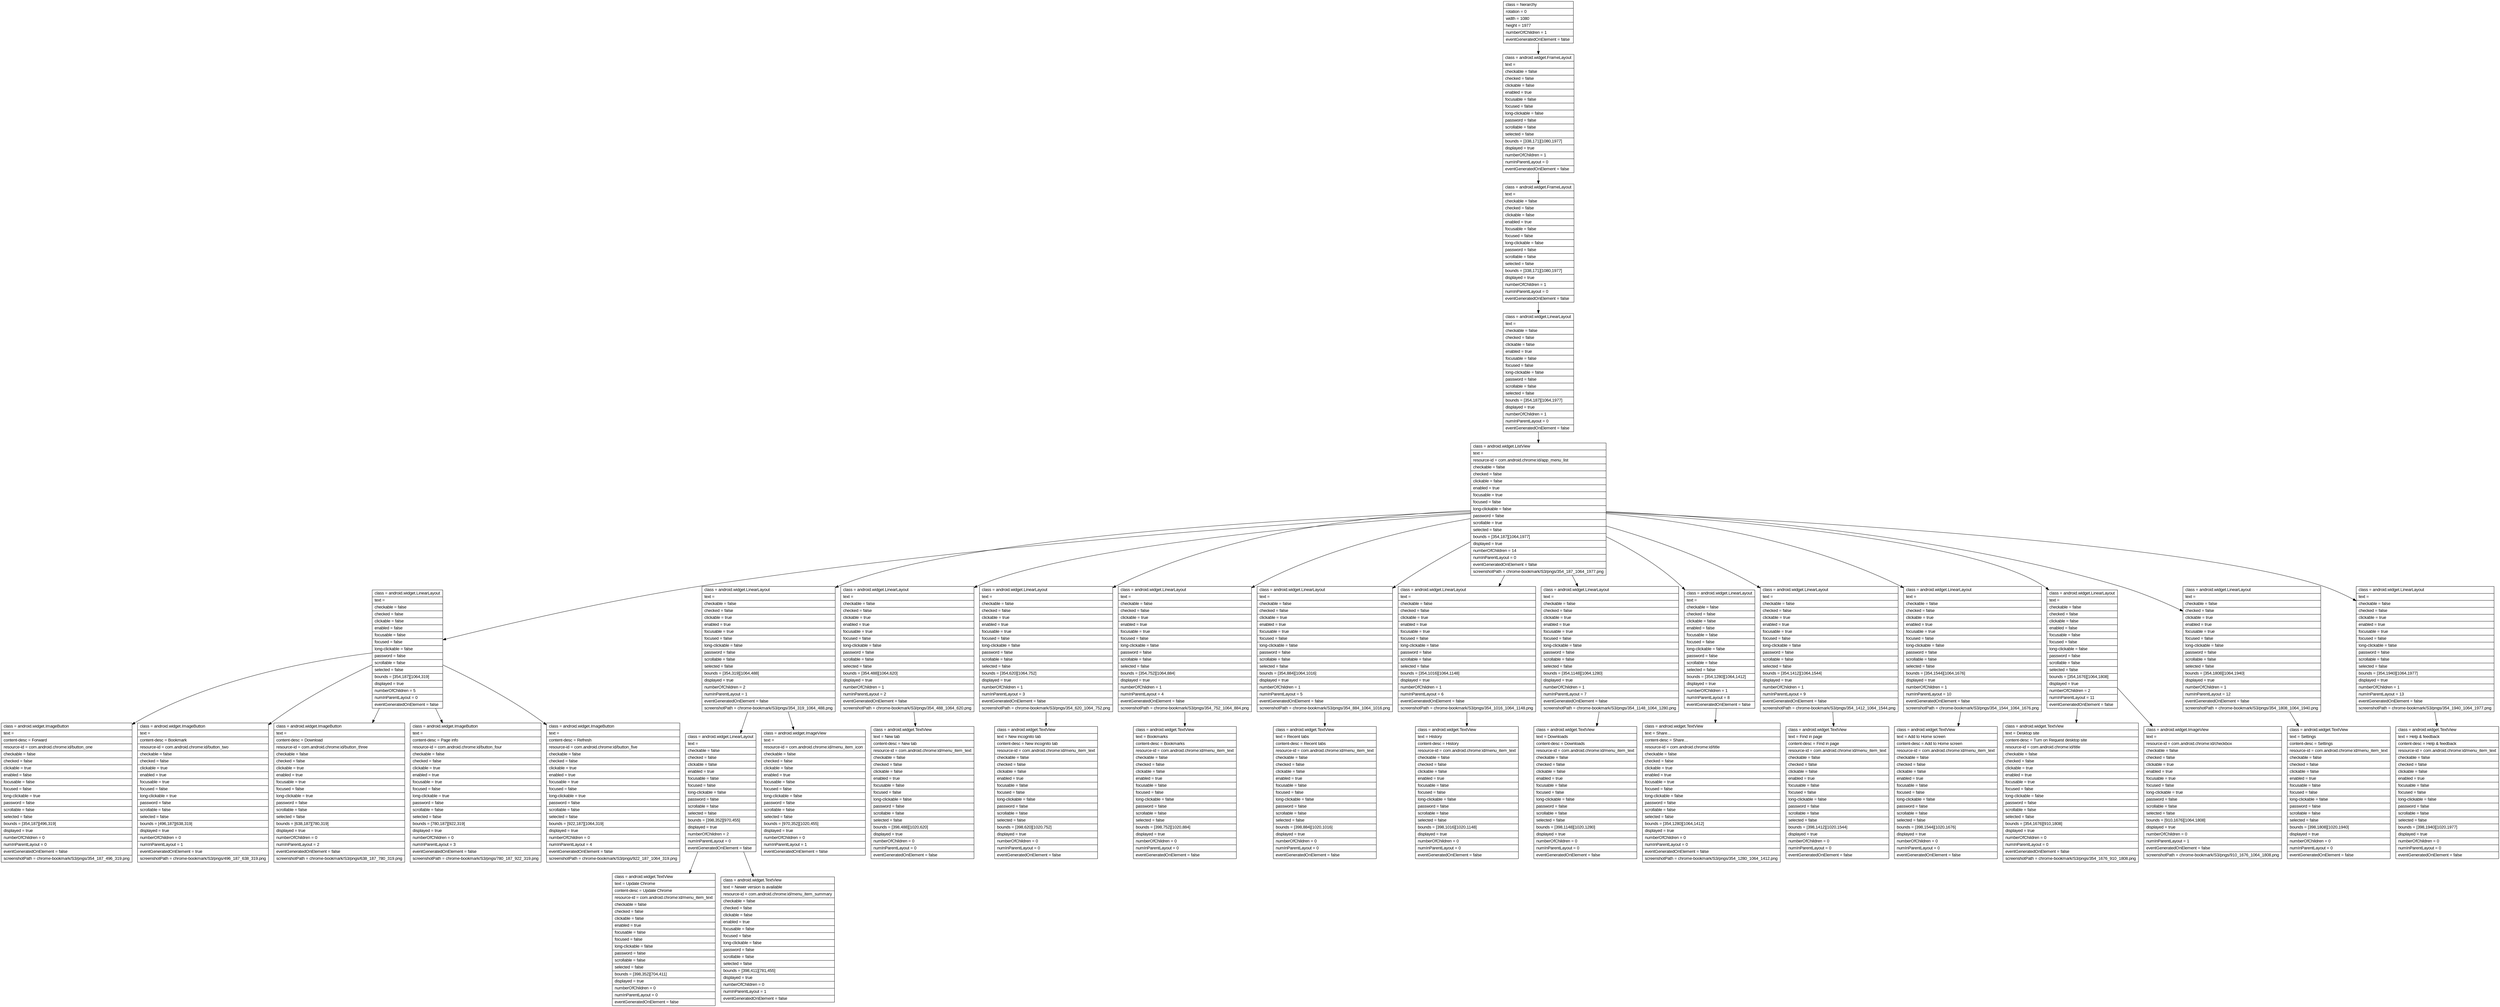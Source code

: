 digraph Layout {

	node [shape=record fontname=Arial];

	0	[label="{class = hierarchy\l|rotation = 0\l|width = 1080\l|height = 1977\l|numberOfChildren = 1\l|eventGeneratedOnElement = false \l}"]
	1	[label="{class = android.widget.FrameLayout\l|text = \l|checkable = false\l|checked = false\l|clickable = false\l|enabled = true\l|focusable = false\l|focused = false\l|long-clickable = false\l|password = false\l|scrollable = false\l|selected = false\l|bounds = [338,171][1080,1977]\l|displayed = true\l|numberOfChildren = 1\l|numInParentLayout = 0\l|eventGeneratedOnElement = false \l}"]
	2	[label="{class = android.widget.FrameLayout\l|text = \l|checkable = false\l|checked = false\l|clickable = false\l|enabled = true\l|focusable = false\l|focused = false\l|long-clickable = false\l|password = false\l|scrollable = false\l|selected = false\l|bounds = [338,171][1080,1977]\l|displayed = true\l|numberOfChildren = 1\l|numInParentLayout = 0\l|eventGeneratedOnElement = false \l}"]
	3	[label="{class = android.widget.LinearLayout\l|text = \l|checkable = false\l|checked = false\l|clickable = false\l|enabled = true\l|focusable = false\l|focused = false\l|long-clickable = false\l|password = false\l|scrollable = false\l|selected = false\l|bounds = [354,187][1064,1977]\l|displayed = true\l|numberOfChildren = 1\l|numInParentLayout = 0\l|eventGeneratedOnElement = false \l}"]
	4	[label="{class = android.widget.ListView\l|text = \l|resource-id = com.android.chrome:id/app_menu_list\l|checkable = false\l|checked = false\l|clickable = false\l|enabled = true\l|focusable = true\l|focused = false\l|long-clickable = false\l|password = false\l|scrollable = true\l|selected = false\l|bounds = [354,187][1064,1977]\l|displayed = true\l|numberOfChildren = 14\l|numInParentLayout = 0\l|eventGeneratedOnElement = false \l|screenshotPath = chrome-bookmark/S3/pngs/354_187_1064_1977.png\l}"]
	5	[label="{class = android.widget.LinearLayout\l|text = \l|checkable = false\l|checked = false\l|clickable = false\l|enabled = false\l|focusable = false\l|focused = false\l|long-clickable = false\l|password = false\l|scrollable = false\l|selected = false\l|bounds = [354,187][1064,319]\l|displayed = true\l|numberOfChildren = 5\l|numInParentLayout = 0\l|eventGeneratedOnElement = false \l}"]
	6	[label="{class = android.widget.LinearLayout\l|text = \l|checkable = false\l|checked = false\l|clickable = true\l|enabled = true\l|focusable = true\l|focused = false\l|long-clickable = false\l|password = false\l|scrollable = false\l|selected = false\l|bounds = [354,319][1064,488]\l|displayed = true\l|numberOfChildren = 2\l|numInParentLayout = 1\l|eventGeneratedOnElement = false \l|screenshotPath = chrome-bookmark/S3/pngs/354_319_1064_488.png\l}"]
	7	[label="{class = android.widget.LinearLayout\l|text = \l|checkable = false\l|checked = false\l|clickable = true\l|enabled = true\l|focusable = true\l|focused = false\l|long-clickable = false\l|password = false\l|scrollable = false\l|selected = false\l|bounds = [354,488][1064,620]\l|displayed = true\l|numberOfChildren = 1\l|numInParentLayout = 2\l|eventGeneratedOnElement = false \l|screenshotPath = chrome-bookmark/S3/pngs/354_488_1064_620.png\l}"]
	8	[label="{class = android.widget.LinearLayout\l|text = \l|checkable = false\l|checked = false\l|clickable = true\l|enabled = true\l|focusable = true\l|focused = false\l|long-clickable = false\l|password = false\l|scrollable = false\l|selected = false\l|bounds = [354,620][1064,752]\l|displayed = true\l|numberOfChildren = 1\l|numInParentLayout = 3\l|eventGeneratedOnElement = false \l|screenshotPath = chrome-bookmark/S3/pngs/354_620_1064_752.png\l}"]
	9	[label="{class = android.widget.LinearLayout\l|text = \l|checkable = false\l|checked = false\l|clickable = true\l|enabled = true\l|focusable = true\l|focused = false\l|long-clickable = false\l|password = false\l|scrollable = false\l|selected = false\l|bounds = [354,752][1064,884]\l|displayed = true\l|numberOfChildren = 1\l|numInParentLayout = 4\l|eventGeneratedOnElement = false \l|screenshotPath = chrome-bookmark/S3/pngs/354_752_1064_884.png\l}"]
	10	[label="{class = android.widget.LinearLayout\l|text = \l|checkable = false\l|checked = false\l|clickable = true\l|enabled = true\l|focusable = true\l|focused = false\l|long-clickable = false\l|password = false\l|scrollable = false\l|selected = false\l|bounds = [354,884][1064,1016]\l|displayed = true\l|numberOfChildren = 1\l|numInParentLayout = 5\l|eventGeneratedOnElement = false \l|screenshotPath = chrome-bookmark/S3/pngs/354_884_1064_1016.png\l}"]
	11	[label="{class = android.widget.LinearLayout\l|text = \l|checkable = false\l|checked = false\l|clickable = true\l|enabled = true\l|focusable = true\l|focused = false\l|long-clickable = false\l|password = false\l|scrollable = false\l|selected = false\l|bounds = [354,1016][1064,1148]\l|displayed = true\l|numberOfChildren = 1\l|numInParentLayout = 6\l|eventGeneratedOnElement = false \l|screenshotPath = chrome-bookmark/S3/pngs/354_1016_1064_1148.png\l}"]
	12	[label="{class = android.widget.LinearLayout\l|text = \l|checkable = false\l|checked = false\l|clickable = true\l|enabled = true\l|focusable = true\l|focused = false\l|long-clickable = false\l|password = false\l|scrollable = false\l|selected = false\l|bounds = [354,1148][1064,1280]\l|displayed = true\l|numberOfChildren = 1\l|numInParentLayout = 7\l|eventGeneratedOnElement = false \l|screenshotPath = chrome-bookmark/S3/pngs/354_1148_1064_1280.png\l}"]
	13	[label="{class = android.widget.LinearLayout\l|text = \l|checkable = false\l|checked = false\l|clickable = false\l|enabled = false\l|focusable = false\l|focused = false\l|long-clickable = false\l|password = false\l|scrollable = false\l|selected = false\l|bounds = [354,1280][1064,1412]\l|displayed = true\l|numberOfChildren = 1\l|numInParentLayout = 8\l|eventGeneratedOnElement = false \l}"]
	14	[label="{class = android.widget.LinearLayout\l|text = \l|checkable = false\l|checked = false\l|clickable = true\l|enabled = true\l|focusable = true\l|focused = false\l|long-clickable = false\l|password = false\l|scrollable = false\l|selected = false\l|bounds = [354,1412][1064,1544]\l|displayed = true\l|numberOfChildren = 1\l|numInParentLayout = 9\l|eventGeneratedOnElement = false \l|screenshotPath = chrome-bookmark/S3/pngs/354_1412_1064_1544.png\l}"]
	15	[label="{class = android.widget.LinearLayout\l|text = \l|checkable = false\l|checked = false\l|clickable = true\l|enabled = true\l|focusable = true\l|focused = false\l|long-clickable = false\l|password = false\l|scrollable = false\l|selected = false\l|bounds = [354,1544][1064,1676]\l|displayed = true\l|numberOfChildren = 1\l|numInParentLayout = 10\l|eventGeneratedOnElement = false \l|screenshotPath = chrome-bookmark/S3/pngs/354_1544_1064_1676.png\l}"]
	16	[label="{class = android.widget.LinearLayout\l|text = \l|checkable = false\l|checked = false\l|clickable = false\l|enabled = false\l|focusable = false\l|focused = false\l|long-clickable = false\l|password = false\l|scrollable = false\l|selected = false\l|bounds = [354,1676][1064,1808]\l|displayed = true\l|numberOfChildren = 2\l|numInParentLayout = 11\l|eventGeneratedOnElement = false \l}"]
	17	[label="{class = android.widget.LinearLayout\l|text = \l|checkable = false\l|checked = false\l|clickable = true\l|enabled = true\l|focusable = true\l|focused = false\l|long-clickable = false\l|password = false\l|scrollable = false\l|selected = false\l|bounds = [354,1808][1064,1940]\l|displayed = true\l|numberOfChildren = 1\l|numInParentLayout = 12\l|eventGeneratedOnElement = false \l|screenshotPath = chrome-bookmark/S3/pngs/354_1808_1064_1940.png\l}"]
	18	[label="{class = android.widget.LinearLayout\l|text = \l|checkable = false\l|checked = false\l|clickable = true\l|enabled = true\l|focusable = true\l|focused = false\l|long-clickable = false\l|password = false\l|scrollable = false\l|selected = false\l|bounds = [354,1940][1064,1977]\l|displayed = true\l|numberOfChildren = 1\l|numInParentLayout = 13\l|eventGeneratedOnElement = false \l|screenshotPath = chrome-bookmark/S3/pngs/354_1940_1064_1977.png\l}"]
	19	[label="{class = android.widget.ImageButton\l|text = \l|content-desc = Forward\l|resource-id = com.android.chrome:id/button_one\l|checkable = false\l|checked = false\l|clickable = true\l|enabled = false\l|focusable = false\l|focused = false\l|long-clickable = true\l|password = false\l|scrollable = false\l|selected = false\l|bounds = [354,187][496,319]\l|displayed = true\l|numberOfChildren = 0\l|numInParentLayout = 0\l|eventGeneratedOnElement = false \l|screenshotPath = chrome-bookmark/S3/pngs/354_187_496_319.png\l}"]
	20	[label="{class = android.widget.ImageButton\l|text = \l|content-desc = Bookmark\l|resource-id = com.android.chrome:id/button_two\l|checkable = false\l|checked = false\l|clickable = true\l|enabled = true\l|focusable = true\l|focused = false\l|long-clickable = true\l|password = false\l|scrollable = false\l|selected = false\l|bounds = [496,187][638,319]\l|displayed = true\l|numberOfChildren = 0\l|numInParentLayout = 1\l|eventGeneratedOnElement = true \l|screenshotPath = chrome-bookmark/S3/pngs/496_187_638_319.png\l}"]
	21	[label="{class = android.widget.ImageButton\l|text = \l|content-desc = Download\l|resource-id = com.android.chrome:id/button_three\l|checkable = false\l|checked = false\l|clickable = true\l|enabled = true\l|focusable = true\l|focused = false\l|long-clickable = true\l|password = false\l|scrollable = false\l|selected = false\l|bounds = [638,187][780,319]\l|displayed = true\l|numberOfChildren = 0\l|numInParentLayout = 2\l|eventGeneratedOnElement = false \l|screenshotPath = chrome-bookmark/S3/pngs/638_187_780_319.png\l}"]
	22	[label="{class = android.widget.ImageButton\l|text = \l|content-desc = Page info\l|resource-id = com.android.chrome:id/button_four\l|checkable = false\l|checked = false\l|clickable = true\l|enabled = true\l|focusable = true\l|focused = false\l|long-clickable = true\l|password = false\l|scrollable = false\l|selected = false\l|bounds = [780,187][922,319]\l|displayed = true\l|numberOfChildren = 0\l|numInParentLayout = 3\l|eventGeneratedOnElement = false \l|screenshotPath = chrome-bookmark/S3/pngs/780_187_922_319.png\l}"]
	23	[label="{class = android.widget.ImageButton\l|text = \l|content-desc = Refresh\l|resource-id = com.android.chrome:id/button_five\l|checkable = false\l|checked = false\l|clickable = true\l|enabled = true\l|focusable = true\l|focused = false\l|long-clickable = true\l|password = false\l|scrollable = false\l|selected = false\l|bounds = [922,187][1064,319]\l|displayed = true\l|numberOfChildren = 0\l|numInParentLayout = 4\l|eventGeneratedOnElement = false \l|screenshotPath = chrome-bookmark/S3/pngs/922_187_1064_319.png\l}"]
	24	[label="{class = android.widget.LinearLayout\l|text = \l|checkable = false\l|checked = false\l|clickable = false\l|enabled = true\l|focusable = false\l|focused = false\l|long-clickable = false\l|password = false\l|scrollable = false\l|selected = false\l|bounds = [398,352][970,455]\l|displayed = true\l|numberOfChildren = 2\l|numInParentLayout = 0\l|eventGeneratedOnElement = false \l}"]
	25	[label="{class = android.widget.ImageView\l|text = \l|resource-id = com.android.chrome:id/menu_item_icon\l|checkable = false\l|checked = false\l|clickable = false\l|enabled = true\l|focusable = false\l|focused = false\l|long-clickable = false\l|password = false\l|scrollable = false\l|selected = false\l|bounds = [970,352][1020,455]\l|displayed = true\l|numberOfChildren = 0\l|numInParentLayout = 1\l|eventGeneratedOnElement = false \l}"]
	26	[label="{class = android.widget.TextView\l|text = New tab\l|content-desc = New tab\l|resource-id = com.android.chrome:id/menu_item_text\l|checkable = false\l|checked = false\l|clickable = false\l|enabled = true\l|focusable = false\l|focused = false\l|long-clickable = false\l|password = false\l|scrollable = false\l|selected = false\l|bounds = [398,488][1020,620]\l|displayed = true\l|numberOfChildren = 0\l|numInParentLayout = 0\l|eventGeneratedOnElement = false \l}"]
	27	[label="{class = android.widget.TextView\l|text = New incognito tab\l|content-desc = New incognito tab\l|resource-id = com.android.chrome:id/menu_item_text\l|checkable = false\l|checked = false\l|clickable = false\l|enabled = true\l|focusable = false\l|focused = false\l|long-clickable = false\l|password = false\l|scrollable = false\l|selected = false\l|bounds = [398,620][1020,752]\l|displayed = true\l|numberOfChildren = 0\l|numInParentLayout = 0\l|eventGeneratedOnElement = false \l}"]
	28	[label="{class = android.widget.TextView\l|text = Bookmarks\l|content-desc = Bookmarks\l|resource-id = com.android.chrome:id/menu_item_text\l|checkable = false\l|checked = false\l|clickable = false\l|enabled = true\l|focusable = false\l|focused = false\l|long-clickable = false\l|password = false\l|scrollable = false\l|selected = false\l|bounds = [398,752][1020,884]\l|displayed = true\l|numberOfChildren = 0\l|numInParentLayout = 0\l|eventGeneratedOnElement = false \l}"]
	29	[label="{class = android.widget.TextView\l|text = Recent tabs\l|content-desc = Recent tabs\l|resource-id = com.android.chrome:id/menu_item_text\l|checkable = false\l|checked = false\l|clickable = false\l|enabled = true\l|focusable = false\l|focused = false\l|long-clickable = false\l|password = false\l|scrollable = false\l|selected = false\l|bounds = [398,884][1020,1016]\l|displayed = true\l|numberOfChildren = 0\l|numInParentLayout = 0\l|eventGeneratedOnElement = false \l}"]
	30	[label="{class = android.widget.TextView\l|text = History\l|content-desc = History\l|resource-id = com.android.chrome:id/menu_item_text\l|checkable = false\l|checked = false\l|clickable = false\l|enabled = true\l|focusable = false\l|focused = false\l|long-clickable = false\l|password = false\l|scrollable = false\l|selected = false\l|bounds = [398,1016][1020,1148]\l|displayed = true\l|numberOfChildren = 0\l|numInParentLayout = 0\l|eventGeneratedOnElement = false \l}"]
	31	[label="{class = android.widget.TextView\l|text = Downloads\l|content-desc = Downloads\l|resource-id = com.android.chrome:id/menu_item_text\l|checkable = false\l|checked = false\l|clickable = false\l|enabled = true\l|focusable = false\l|focused = false\l|long-clickable = false\l|password = false\l|scrollable = false\l|selected = false\l|bounds = [398,1148][1020,1280]\l|displayed = true\l|numberOfChildren = 0\l|numInParentLayout = 0\l|eventGeneratedOnElement = false \l}"]
	32	[label="{class = android.widget.TextView\l|text = Share…\l|content-desc = Share…\l|resource-id = com.android.chrome:id/title\l|checkable = false\l|checked = false\l|clickable = true\l|enabled = true\l|focusable = true\l|focused = false\l|long-clickable = false\l|password = false\l|scrollable = false\l|selected = false\l|bounds = [354,1280][1064,1412]\l|displayed = true\l|numberOfChildren = 0\l|numInParentLayout = 0\l|eventGeneratedOnElement = false \l|screenshotPath = chrome-bookmark/S3/pngs/354_1280_1064_1412.png\l}"]
	33	[label="{class = android.widget.TextView\l|text = Find in page\l|content-desc = Find in page\l|resource-id = com.android.chrome:id/menu_item_text\l|checkable = false\l|checked = false\l|clickable = false\l|enabled = true\l|focusable = false\l|focused = false\l|long-clickable = false\l|password = false\l|scrollable = false\l|selected = false\l|bounds = [398,1412][1020,1544]\l|displayed = true\l|numberOfChildren = 0\l|numInParentLayout = 0\l|eventGeneratedOnElement = false \l}"]
	34	[label="{class = android.widget.TextView\l|text = Add to Home screen\l|content-desc = Add to Home screen\l|resource-id = com.android.chrome:id/menu_item_text\l|checkable = false\l|checked = false\l|clickable = false\l|enabled = true\l|focusable = false\l|focused = false\l|long-clickable = false\l|password = false\l|scrollable = false\l|selected = false\l|bounds = [398,1544][1020,1676]\l|displayed = true\l|numberOfChildren = 0\l|numInParentLayout = 0\l|eventGeneratedOnElement = false \l}"]
	35	[label="{class = android.widget.TextView\l|text = Desktop site\l|content-desc = Turn on Request desktop site\l|resource-id = com.android.chrome:id/title\l|checkable = false\l|checked = false\l|clickable = true\l|enabled = true\l|focusable = true\l|focused = false\l|long-clickable = false\l|password = false\l|scrollable = false\l|selected = false\l|bounds = [354,1676][910,1808]\l|displayed = true\l|numberOfChildren = 0\l|numInParentLayout = 0\l|eventGeneratedOnElement = false \l|screenshotPath = chrome-bookmark/S3/pngs/354_1676_910_1808.png\l}"]
	36	[label="{class = android.widget.ImageView\l|text = \l|resource-id = com.android.chrome:id/checkbox\l|checkable = false\l|checked = false\l|clickable = true\l|enabled = true\l|focusable = true\l|focused = false\l|long-clickable = true\l|password = false\l|scrollable = false\l|selected = false\l|bounds = [910,1676][1064,1808]\l|displayed = true\l|numberOfChildren = 0\l|numInParentLayout = 1\l|eventGeneratedOnElement = false \l|screenshotPath = chrome-bookmark/S3/pngs/910_1676_1064_1808.png\l}"]
	37	[label="{class = android.widget.TextView\l|text = Settings\l|content-desc = Settings\l|resource-id = com.android.chrome:id/menu_item_text\l|checkable = false\l|checked = false\l|clickable = false\l|enabled = true\l|focusable = false\l|focused = false\l|long-clickable = false\l|password = false\l|scrollable = false\l|selected = false\l|bounds = [398,1808][1020,1940]\l|displayed = true\l|numberOfChildren = 0\l|numInParentLayout = 0\l|eventGeneratedOnElement = false \l}"]
	38	[label="{class = android.widget.TextView\l|text = Help & feedback\l|content-desc = Help & feedback\l|resource-id = com.android.chrome:id/menu_item_text\l|checkable = false\l|checked = false\l|clickable = false\l|enabled = true\l|focusable = false\l|focused = false\l|long-clickable = false\l|password = false\l|scrollable = false\l|selected = false\l|bounds = [398,1940][1020,1977]\l|displayed = true\l|numberOfChildren = 0\l|numInParentLayout = 0\l|eventGeneratedOnElement = false \l}"]
	39	[label="{class = android.widget.TextView\l|text = Update Chrome\l|content-desc = Update Chrome\l|resource-id = com.android.chrome:id/menu_item_text\l|checkable = false\l|checked = false\l|clickable = false\l|enabled = true\l|focusable = false\l|focused = false\l|long-clickable = false\l|password = false\l|scrollable = false\l|selected = false\l|bounds = [398,352][704,411]\l|displayed = true\l|numberOfChildren = 0\l|numInParentLayout = 0\l|eventGeneratedOnElement = false \l}"]
	40	[label="{class = android.widget.TextView\l|text = Newer version is available\l|resource-id = com.android.chrome:id/menu_item_summary\l|checkable = false\l|checked = false\l|clickable = false\l|enabled = true\l|focusable = false\l|focused = false\l|long-clickable = false\l|password = false\l|scrollable = false\l|selected = false\l|bounds = [398,411][781,455]\l|displayed = true\l|numberOfChildren = 0\l|numInParentLayout = 1\l|eventGeneratedOnElement = false \l}"]


	0 -> 1
	1 -> 2
	2 -> 3
	3 -> 4
	4 -> 5
	4 -> 6
	4 -> 7
	4 -> 8
	4 -> 9
	4 -> 10
	4 -> 11
	4 -> 12
	4 -> 13
	4 -> 14
	4 -> 15
	4 -> 16
	4 -> 17
	4 -> 18
	5 -> 19
	5 -> 20
	5 -> 21
	5 -> 22
	5 -> 23
	6 -> 24
	6 -> 25
	7 -> 26
	8 -> 27
	9 -> 28
	10 -> 29
	11 -> 30
	12 -> 31
	13 -> 32
	14 -> 33
	15 -> 34
	16 -> 35
	16 -> 36
	17 -> 37
	18 -> 38
	24 -> 39
	24 -> 40


}